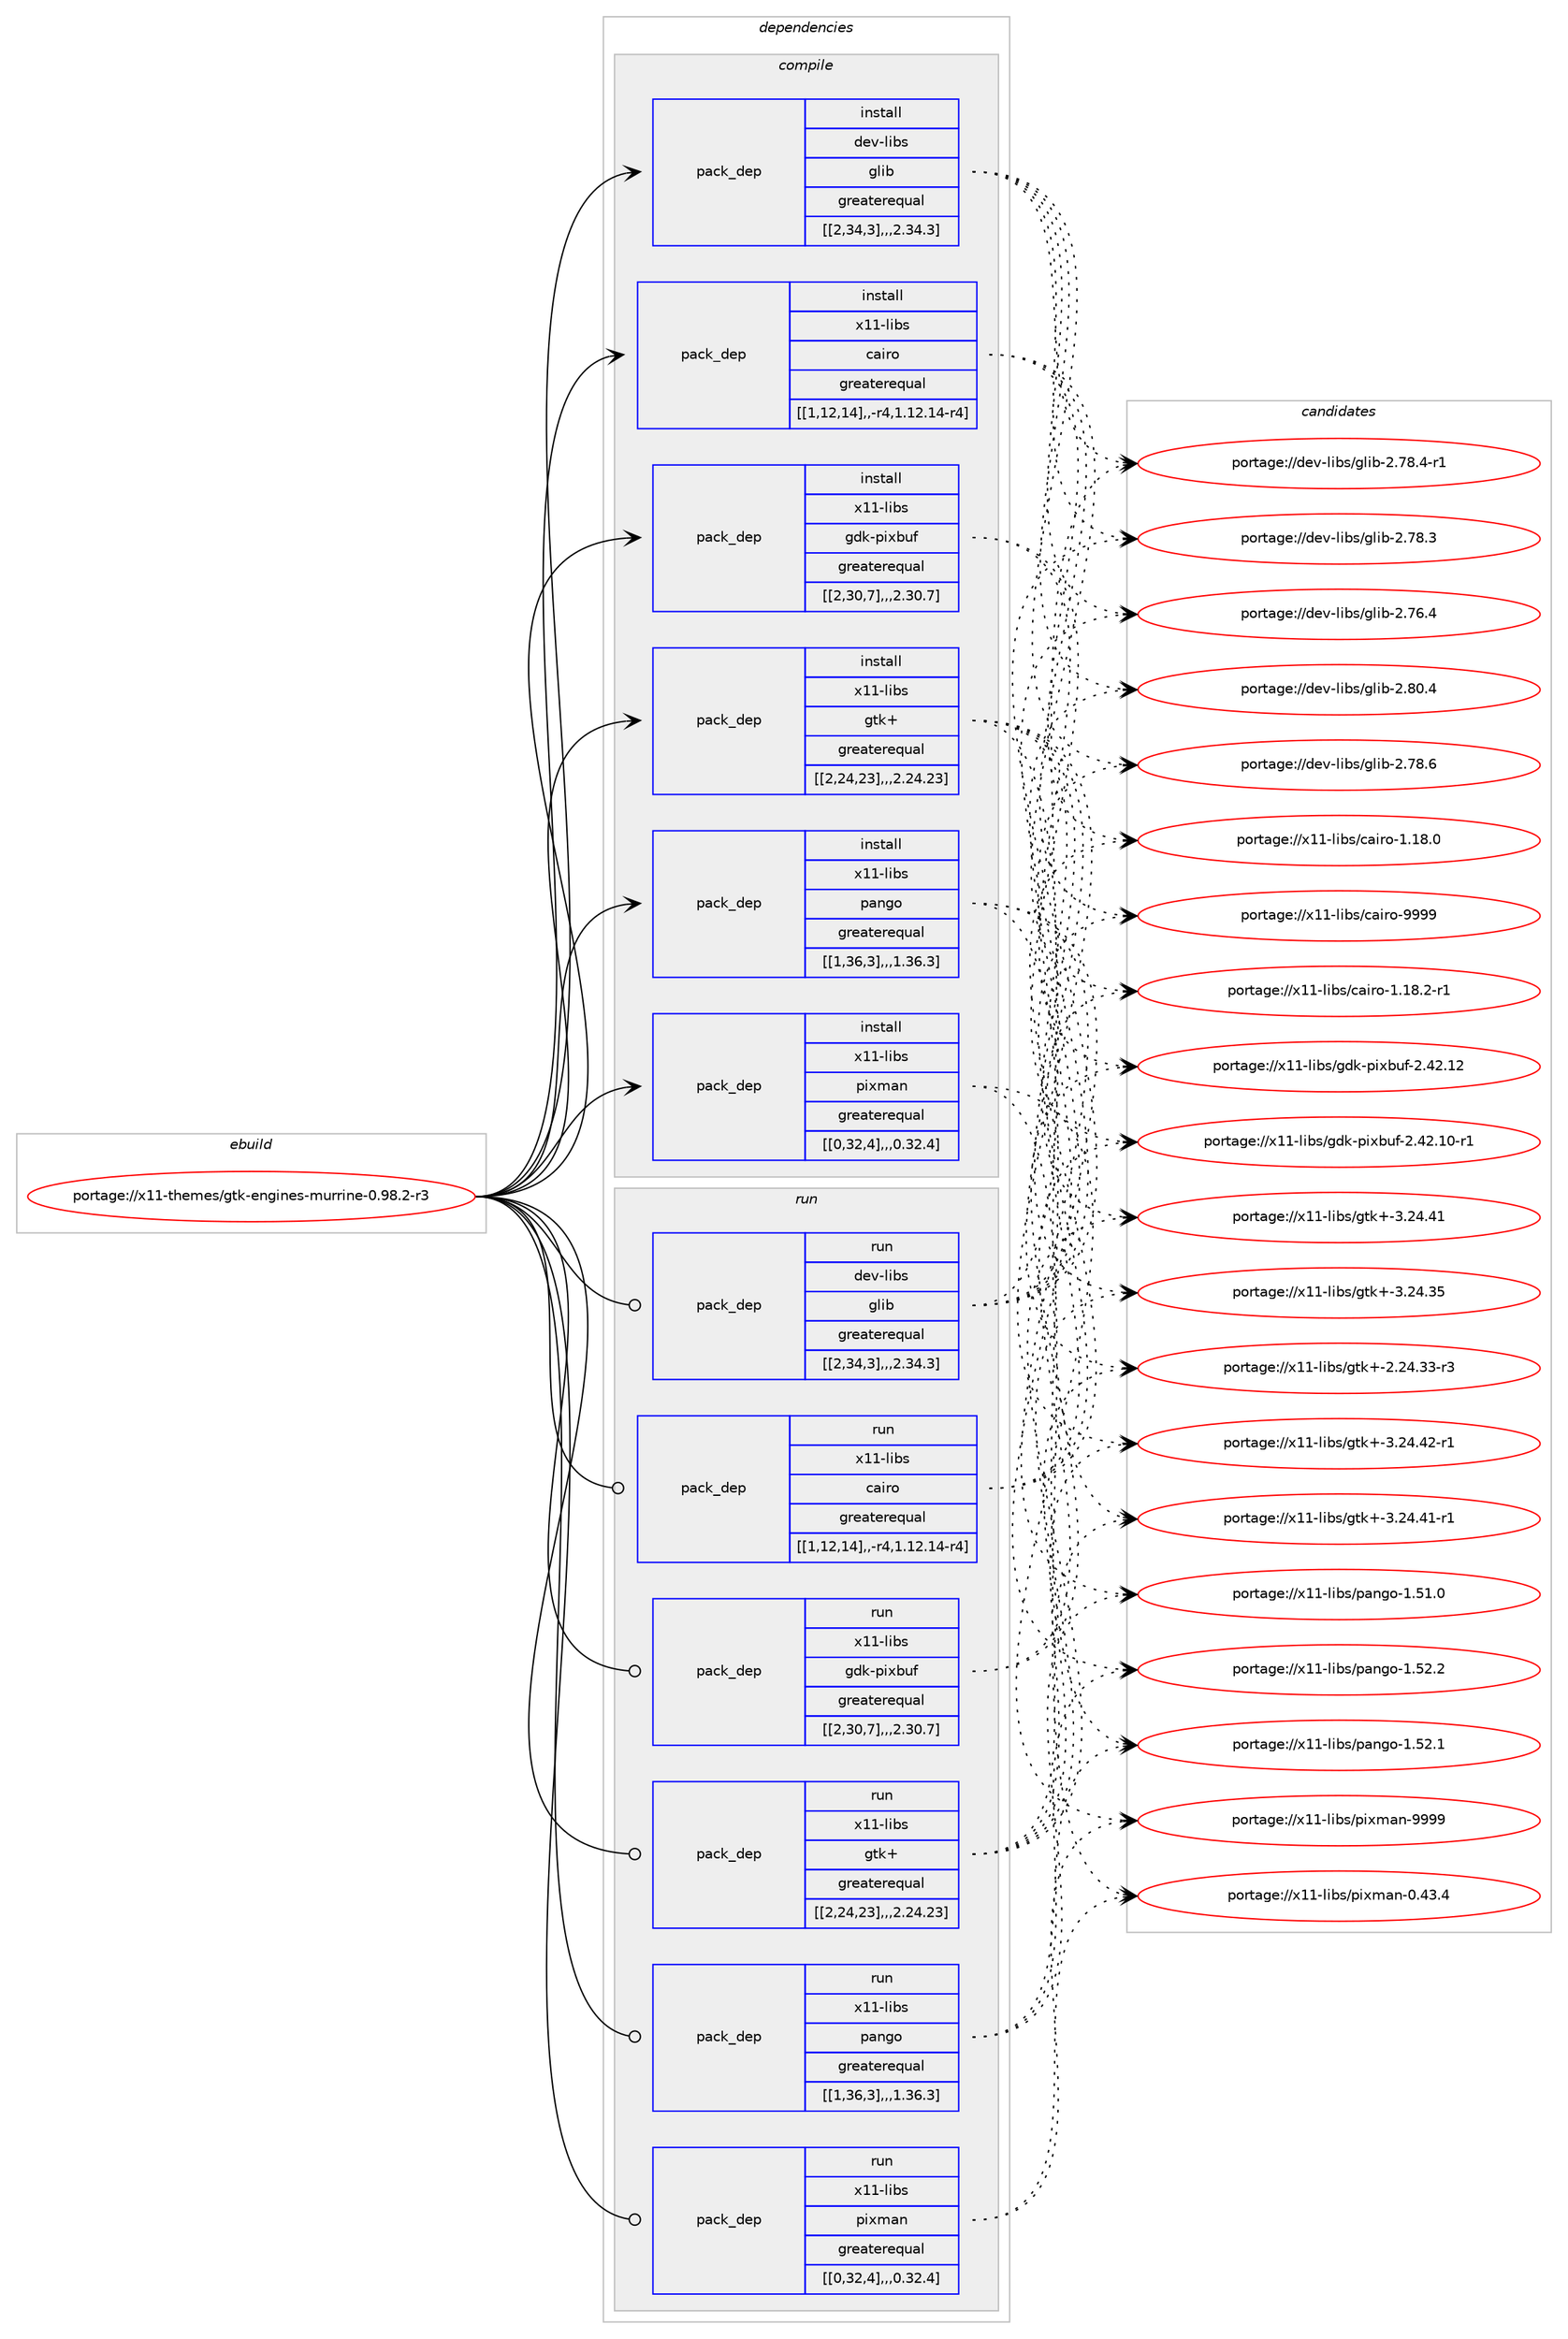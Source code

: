 digraph prolog {

# *************
# Graph options
# *************

newrank=true;
concentrate=true;
compound=true;
graph [rankdir=LR,fontname=Helvetica,fontsize=10,ranksep=1.5];#, ranksep=2.5, nodesep=0.2];
edge  [arrowhead=vee];
node  [fontname=Helvetica,fontsize=10];

# **********
# The ebuild
# **********

subgraph cluster_leftcol {
color=gray;
label=<<i>ebuild</i>>;
id [label="portage://x11-themes/gtk-engines-murrine-0.98.2-r3", color=red, width=4, href="../x11-themes/gtk-engines-murrine-0.98.2-r3.svg"];
}

# ****************
# The dependencies
# ****************

subgraph cluster_midcol {
color=gray;
label=<<i>dependencies</i>>;
subgraph cluster_compile {
fillcolor="#eeeeee";
style=filled;
label=<<i>compile</i>>;
subgraph pack358023 {
dependency492245 [label=<<TABLE BORDER="0" CELLBORDER="1" CELLSPACING="0" CELLPADDING="4" WIDTH="220"><TR><TD ROWSPAN="6" CELLPADDING="30">pack_dep</TD></TR><TR><TD WIDTH="110">install</TD></TR><TR><TD>dev-libs</TD></TR><TR><TD>glib</TD></TR><TR><TD>greaterequal</TD></TR><TR><TD>[[2,34,3],,,2.34.3]</TD></TR></TABLE>>, shape=none, color=blue];
}
id:e -> dependency492245:w [weight=20,style="solid",arrowhead="vee"];
subgraph pack358045 {
dependency492267 [label=<<TABLE BORDER="0" CELLBORDER="1" CELLSPACING="0" CELLPADDING="4" WIDTH="220"><TR><TD ROWSPAN="6" CELLPADDING="30">pack_dep</TD></TR><TR><TD WIDTH="110">install</TD></TR><TR><TD>x11-libs</TD></TR><TR><TD>cairo</TD></TR><TR><TD>greaterequal</TD></TR><TR><TD>[[1,12,14],,-r4,1.12.14-r4]</TD></TR></TABLE>>, shape=none, color=blue];
}
id:e -> dependency492267:w [weight=20,style="solid",arrowhead="vee"];
subgraph pack358069 {
dependency492279 [label=<<TABLE BORDER="0" CELLBORDER="1" CELLSPACING="0" CELLPADDING="4" WIDTH="220"><TR><TD ROWSPAN="6" CELLPADDING="30">pack_dep</TD></TR><TR><TD WIDTH="110">install</TD></TR><TR><TD>x11-libs</TD></TR><TR><TD>gdk-pixbuf</TD></TR><TR><TD>greaterequal</TD></TR><TR><TD>[[2,30,7],,,2.30.7]</TD></TR></TABLE>>, shape=none, color=blue];
}
id:e -> dependency492279:w [weight=20,style="solid",arrowhead="vee"];
subgraph pack358082 {
dependency492347 [label=<<TABLE BORDER="0" CELLBORDER="1" CELLSPACING="0" CELLPADDING="4" WIDTH="220"><TR><TD ROWSPAN="6" CELLPADDING="30">pack_dep</TD></TR><TR><TD WIDTH="110">install</TD></TR><TR><TD>x11-libs</TD></TR><TR><TD>gtk+</TD></TR><TR><TD>greaterequal</TD></TR><TR><TD>[[2,24,23],,,2.24.23]</TD></TR></TABLE>>, shape=none, color=blue];
}
id:e -> dependency492347:w [weight=20,style="solid",arrowhead="vee"];
subgraph pack358132 {
dependency492361 [label=<<TABLE BORDER="0" CELLBORDER="1" CELLSPACING="0" CELLPADDING="4" WIDTH="220"><TR><TD ROWSPAN="6" CELLPADDING="30">pack_dep</TD></TR><TR><TD WIDTH="110">install</TD></TR><TR><TD>x11-libs</TD></TR><TR><TD>pango</TD></TR><TR><TD>greaterequal</TD></TR><TR><TD>[[1,36,3],,,1.36.3]</TD></TR></TABLE>>, shape=none, color=blue];
}
id:e -> dependency492361:w [weight=20,style="solid",arrowhead="vee"];
subgraph pack358145 {
dependency492375 [label=<<TABLE BORDER="0" CELLBORDER="1" CELLSPACING="0" CELLPADDING="4" WIDTH="220"><TR><TD ROWSPAN="6" CELLPADDING="30">pack_dep</TD></TR><TR><TD WIDTH="110">install</TD></TR><TR><TD>x11-libs</TD></TR><TR><TD>pixman</TD></TR><TR><TD>greaterequal</TD></TR><TR><TD>[[0,32,4],,,0.32.4]</TD></TR></TABLE>>, shape=none, color=blue];
}
id:e -> dependency492375:w [weight=20,style="solid",arrowhead="vee"];
}
subgraph cluster_compileandrun {
fillcolor="#eeeeee";
style=filled;
label=<<i>compile and run</i>>;
}
subgraph cluster_run {
fillcolor="#eeeeee";
style=filled;
label=<<i>run</i>>;
subgraph pack358151 {
dependency492391 [label=<<TABLE BORDER="0" CELLBORDER="1" CELLSPACING="0" CELLPADDING="4" WIDTH="220"><TR><TD ROWSPAN="6" CELLPADDING="30">pack_dep</TD></TR><TR><TD WIDTH="110">run</TD></TR><TR><TD>dev-libs</TD></TR><TR><TD>glib</TD></TR><TR><TD>greaterequal</TD></TR><TR><TD>[[2,34,3],,,2.34.3]</TD></TR></TABLE>>, shape=none, color=blue];
}
id:e -> dependency492391:w [weight=20,style="solid",arrowhead="odot"];
subgraph pack358175 {
dependency492418 [label=<<TABLE BORDER="0" CELLBORDER="1" CELLSPACING="0" CELLPADDING="4" WIDTH="220"><TR><TD ROWSPAN="6" CELLPADDING="30">pack_dep</TD></TR><TR><TD WIDTH="110">run</TD></TR><TR><TD>x11-libs</TD></TR><TR><TD>cairo</TD></TR><TR><TD>greaterequal</TD></TR><TR><TD>[[1,12,14],,-r4,1.12.14-r4]</TD></TR></TABLE>>, shape=none, color=blue];
}
id:e -> dependency492418:w [weight=20,style="solid",arrowhead="odot"];
subgraph pack358225 {
dependency492484 [label=<<TABLE BORDER="0" CELLBORDER="1" CELLSPACING="0" CELLPADDING="4" WIDTH="220"><TR><TD ROWSPAN="6" CELLPADDING="30">pack_dep</TD></TR><TR><TD WIDTH="110">run</TD></TR><TR><TD>x11-libs</TD></TR><TR><TD>gdk-pixbuf</TD></TR><TR><TD>greaterequal</TD></TR><TR><TD>[[2,30,7],,,2.30.7]</TD></TR></TABLE>>, shape=none, color=blue];
}
id:e -> dependency492484:w [weight=20,style="solid",arrowhead="odot"];
subgraph pack358251 {
dependency492523 [label=<<TABLE BORDER="0" CELLBORDER="1" CELLSPACING="0" CELLPADDING="4" WIDTH="220"><TR><TD ROWSPAN="6" CELLPADDING="30">pack_dep</TD></TR><TR><TD WIDTH="110">run</TD></TR><TR><TD>x11-libs</TD></TR><TR><TD>gtk+</TD></TR><TR><TD>greaterequal</TD></TR><TR><TD>[[2,24,23],,,2.24.23]</TD></TR></TABLE>>, shape=none, color=blue];
}
id:e -> dependency492523:w [weight=20,style="solid",arrowhead="odot"];
subgraph pack358276 {
dependency492534 [label=<<TABLE BORDER="0" CELLBORDER="1" CELLSPACING="0" CELLPADDING="4" WIDTH="220"><TR><TD ROWSPAN="6" CELLPADDING="30">pack_dep</TD></TR><TR><TD WIDTH="110">run</TD></TR><TR><TD>x11-libs</TD></TR><TR><TD>pango</TD></TR><TR><TD>greaterequal</TD></TR><TR><TD>[[1,36,3],,,1.36.3]</TD></TR></TABLE>>, shape=none, color=blue];
}
id:e -> dependency492534:w [weight=20,style="solid",arrowhead="odot"];
subgraph pack358281 {
dependency492547 [label=<<TABLE BORDER="0" CELLBORDER="1" CELLSPACING="0" CELLPADDING="4" WIDTH="220"><TR><TD ROWSPAN="6" CELLPADDING="30">pack_dep</TD></TR><TR><TD WIDTH="110">run</TD></TR><TR><TD>x11-libs</TD></TR><TR><TD>pixman</TD></TR><TR><TD>greaterequal</TD></TR><TR><TD>[[0,32,4],,,0.32.4]</TD></TR></TABLE>>, shape=none, color=blue];
}
id:e -> dependency492547:w [weight=20,style="solid",arrowhead="odot"];
}
}

# **************
# The candidates
# **************

subgraph cluster_choices {
rank=same;
color=gray;
label=<<i>candidates</i>>;

subgraph choice357670 {
color=black;
nodesep=1;
choice1001011184510810598115471031081059845504656484652 [label="portage://dev-libs/glib-2.80.4", color=red, width=4,href="../dev-libs/glib-2.80.4.svg"];
choice1001011184510810598115471031081059845504655564654 [label="portage://dev-libs/glib-2.78.6", color=red, width=4,href="../dev-libs/glib-2.78.6.svg"];
choice10010111845108105981154710310810598455046555646524511449 [label="portage://dev-libs/glib-2.78.4-r1", color=red, width=4,href="../dev-libs/glib-2.78.4-r1.svg"];
choice1001011184510810598115471031081059845504655564651 [label="portage://dev-libs/glib-2.78.3", color=red, width=4,href="../dev-libs/glib-2.78.3.svg"];
choice1001011184510810598115471031081059845504655544652 [label="portage://dev-libs/glib-2.76.4", color=red, width=4,href="../dev-libs/glib-2.76.4.svg"];
dependency492245:e -> choice1001011184510810598115471031081059845504656484652:w [style=dotted,weight="100"];
dependency492245:e -> choice1001011184510810598115471031081059845504655564654:w [style=dotted,weight="100"];
dependency492245:e -> choice10010111845108105981154710310810598455046555646524511449:w [style=dotted,weight="100"];
dependency492245:e -> choice1001011184510810598115471031081059845504655564651:w [style=dotted,weight="100"];
dependency492245:e -> choice1001011184510810598115471031081059845504655544652:w [style=dotted,weight="100"];
}
subgraph choice357674 {
color=black;
nodesep=1;
choice120494945108105981154799971051141114557575757 [label="portage://x11-libs/cairo-9999", color=red, width=4,href="../x11-libs/cairo-9999.svg"];
choice12049494510810598115479997105114111454946495646504511449 [label="portage://x11-libs/cairo-1.18.2-r1", color=red, width=4,href="../x11-libs/cairo-1.18.2-r1.svg"];
choice1204949451081059811547999710511411145494649564648 [label="portage://x11-libs/cairo-1.18.0", color=red, width=4,href="../x11-libs/cairo-1.18.0.svg"];
dependency492267:e -> choice120494945108105981154799971051141114557575757:w [style=dotted,weight="100"];
dependency492267:e -> choice12049494510810598115479997105114111454946495646504511449:w [style=dotted,weight="100"];
dependency492267:e -> choice1204949451081059811547999710511411145494649564648:w [style=dotted,weight="100"];
}
subgraph choice357703 {
color=black;
nodesep=1;
choice120494945108105981154710310010745112105120981171024550465250464950 [label="portage://x11-libs/gdk-pixbuf-2.42.12", color=red, width=4,href="../x11-libs/gdk-pixbuf-2.42.12.svg"];
choice1204949451081059811547103100107451121051209811710245504652504649484511449 [label="portage://x11-libs/gdk-pixbuf-2.42.10-r1", color=red, width=4,href="../x11-libs/gdk-pixbuf-2.42.10-r1.svg"];
dependency492279:e -> choice120494945108105981154710310010745112105120981171024550465250464950:w [style=dotted,weight="100"];
dependency492279:e -> choice1204949451081059811547103100107451121051209811710245504652504649484511449:w [style=dotted,weight="100"];
}
subgraph choice357711 {
color=black;
nodesep=1;
choice12049494510810598115471031161074345514650524652504511449 [label="portage://x11-libs/gtk+-3.24.42-r1", color=red, width=4,href="../x11-libs/gtk+-3.24.42-r1.svg"];
choice12049494510810598115471031161074345514650524652494511449 [label="portage://x11-libs/gtk+-3.24.41-r1", color=red, width=4,href="../x11-libs/gtk+-3.24.41-r1.svg"];
choice1204949451081059811547103116107434551465052465249 [label="portage://x11-libs/gtk+-3.24.41", color=red, width=4,href="../x11-libs/gtk+-3.24.41.svg"];
choice1204949451081059811547103116107434551465052465153 [label="portage://x11-libs/gtk+-3.24.35", color=red, width=4,href="../x11-libs/gtk+-3.24.35.svg"];
choice12049494510810598115471031161074345504650524651514511451 [label="portage://x11-libs/gtk+-2.24.33-r3", color=red, width=4,href="../x11-libs/gtk+-2.24.33-r3.svg"];
dependency492347:e -> choice12049494510810598115471031161074345514650524652504511449:w [style=dotted,weight="100"];
dependency492347:e -> choice12049494510810598115471031161074345514650524652494511449:w [style=dotted,weight="100"];
dependency492347:e -> choice1204949451081059811547103116107434551465052465249:w [style=dotted,weight="100"];
dependency492347:e -> choice1204949451081059811547103116107434551465052465153:w [style=dotted,weight="100"];
dependency492347:e -> choice12049494510810598115471031161074345504650524651514511451:w [style=dotted,weight="100"];
}
subgraph choice357725 {
color=black;
nodesep=1;
choice12049494510810598115471129711010311145494653504650 [label="portage://x11-libs/pango-1.52.2", color=red, width=4,href="../x11-libs/pango-1.52.2.svg"];
choice12049494510810598115471129711010311145494653504649 [label="portage://x11-libs/pango-1.52.1", color=red, width=4,href="../x11-libs/pango-1.52.1.svg"];
choice12049494510810598115471129711010311145494653494648 [label="portage://x11-libs/pango-1.51.0", color=red, width=4,href="../x11-libs/pango-1.51.0.svg"];
dependency492361:e -> choice12049494510810598115471129711010311145494653504650:w [style=dotted,weight="100"];
dependency492361:e -> choice12049494510810598115471129711010311145494653504649:w [style=dotted,weight="100"];
dependency492361:e -> choice12049494510810598115471129711010311145494653494648:w [style=dotted,weight="100"];
}
subgraph choice357730 {
color=black;
nodesep=1;
choice1204949451081059811547112105120109971104557575757 [label="portage://x11-libs/pixman-9999", color=red, width=4,href="../x11-libs/pixman-9999.svg"];
choice12049494510810598115471121051201099711045484652514652 [label="portage://x11-libs/pixman-0.43.4", color=red, width=4,href="../x11-libs/pixman-0.43.4.svg"];
dependency492375:e -> choice1204949451081059811547112105120109971104557575757:w [style=dotted,weight="100"];
dependency492375:e -> choice12049494510810598115471121051201099711045484652514652:w [style=dotted,weight="100"];
}
subgraph choice357734 {
color=black;
nodesep=1;
choice1001011184510810598115471031081059845504656484652 [label="portage://dev-libs/glib-2.80.4", color=red, width=4,href="../dev-libs/glib-2.80.4.svg"];
choice1001011184510810598115471031081059845504655564654 [label="portage://dev-libs/glib-2.78.6", color=red, width=4,href="../dev-libs/glib-2.78.6.svg"];
choice10010111845108105981154710310810598455046555646524511449 [label="portage://dev-libs/glib-2.78.4-r1", color=red, width=4,href="../dev-libs/glib-2.78.4-r1.svg"];
choice1001011184510810598115471031081059845504655564651 [label="portage://dev-libs/glib-2.78.3", color=red, width=4,href="../dev-libs/glib-2.78.3.svg"];
choice1001011184510810598115471031081059845504655544652 [label="portage://dev-libs/glib-2.76.4", color=red, width=4,href="../dev-libs/glib-2.76.4.svg"];
dependency492391:e -> choice1001011184510810598115471031081059845504656484652:w [style=dotted,weight="100"];
dependency492391:e -> choice1001011184510810598115471031081059845504655564654:w [style=dotted,weight="100"];
dependency492391:e -> choice10010111845108105981154710310810598455046555646524511449:w [style=dotted,weight="100"];
dependency492391:e -> choice1001011184510810598115471031081059845504655564651:w [style=dotted,weight="100"];
dependency492391:e -> choice1001011184510810598115471031081059845504655544652:w [style=dotted,weight="100"];
}
subgraph choice357746 {
color=black;
nodesep=1;
choice120494945108105981154799971051141114557575757 [label="portage://x11-libs/cairo-9999", color=red, width=4,href="../x11-libs/cairo-9999.svg"];
choice12049494510810598115479997105114111454946495646504511449 [label="portage://x11-libs/cairo-1.18.2-r1", color=red, width=4,href="../x11-libs/cairo-1.18.2-r1.svg"];
choice1204949451081059811547999710511411145494649564648 [label="portage://x11-libs/cairo-1.18.0", color=red, width=4,href="../x11-libs/cairo-1.18.0.svg"];
dependency492418:e -> choice120494945108105981154799971051141114557575757:w [style=dotted,weight="100"];
dependency492418:e -> choice12049494510810598115479997105114111454946495646504511449:w [style=dotted,weight="100"];
dependency492418:e -> choice1204949451081059811547999710511411145494649564648:w [style=dotted,weight="100"];
}
subgraph choice357764 {
color=black;
nodesep=1;
choice120494945108105981154710310010745112105120981171024550465250464950 [label="portage://x11-libs/gdk-pixbuf-2.42.12", color=red, width=4,href="../x11-libs/gdk-pixbuf-2.42.12.svg"];
choice1204949451081059811547103100107451121051209811710245504652504649484511449 [label="portage://x11-libs/gdk-pixbuf-2.42.10-r1", color=red, width=4,href="../x11-libs/gdk-pixbuf-2.42.10-r1.svg"];
dependency492484:e -> choice120494945108105981154710310010745112105120981171024550465250464950:w [style=dotted,weight="100"];
dependency492484:e -> choice1204949451081059811547103100107451121051209811710245504652504649484511449:w [style=dotted,weight="100"];
}
subgraph choice357767 {
color=black;
nodesep=1;
choice12049494510810598115471031161074345514650524652504511449 [label="portage://x11-libs/gtk+-3.24.42-r1", color=red, width=4,href="../x11-libs/gtk+-3.24.42-r1.svg"];
choice12049494510810598115471031161074345514650524652494511449 [label="portage://x11-libs/gtk+-3.24.41-r1", color=red, width=4,href="../x11-libs/gtk+-3.24.41-r1.svg"];
choice1204949451081059811547103116107434551465052465249 [label="portage://x11-libs/gtk+-3.24.41", color=red, width=4,href="../x11-libs/gtk+-3.24.41.svg"];
choice1204949451081059811547103116107434551465052465153 [label="portage://x11-libs/gtk+-3.24.35", color=red, width=4,href="../x11-libs/gtk+-3.24.35.svg"];
choice12049494510810598115471031161074345504650524651514511451 [label="portage://x11-libs/gtk+-2.24.33-r3", color=red, width=4,href="../x11-libs/gtk+-2.24.33-r3.svg"];
dependency492523:e -> choice12049494510810598115471031161074345514650524652504511449:w [style=dotted,weight="100"];
dependency492523:e -> choice12049494510810598115471031161074345514650524652494511449:w [style=dotted,weight="100"];
dependency492523:e -> choice1204949451081059811547103116107434551465052465249:w [style=dotted,weight="100"];
dependency492523:e -> choice1204949451081059811547103116107434551465052465153:w [style=dotted,weight="100"];
dependency492523:e -> choice12049494510810598115471031161074345504650524651514511451:w [style=dotted,weight="100"];
}
subgraph choice357787 {
color=black;
nodesep=1;
choice12049494510810598115471129711010311145494653504650 [label="portage://x11-libs/pango-1.52.2", color=red, width=4,href="../x11-libs/pango-1.52.2.svg"];
choice12049494510810598115471129711010311145494653504649 [label="portage://x11-libs/pango-1.52.1", color=red, width=4,href="../x11-libs/pango-1.52.1.svg"];
choice12049494510810598115471129711010311145494653494648 [label="portage://x11-libs/pango-1.51.0", color=red, width=4,href="../x11-libs/pango-1.51.0.svg"];
dependency492534:e -> choice12049494510810598115471129711010311145494653504650:w [style=dotted,weight="100"];
dependency492534:e -> choice12049494510810598115471129711010311145494653504649:w [style=dotted,weight="100"];
dependency492534:e -> choice12049494510810598115471129711010311145494653494648:w [style=dotted,weight="100"];
}
subgraph choice357791 {
color=black;
nodesep=1;
choice1204949451081059811547112105120109971104557575757 [label="portage://x11-libs/pixman-9999", color=red, width=4,href="../x11-libs/pixman-9999.svg"];
choice12049494510810598115471121051201099711045484652514652 [label="portage://x11-libs/pixman-0.43.4", color=red, width=4,href="../x11-libs/pixman-0.43.4.svg"];
dependency492547:e -> choice1204949451081059811547112105120109971104557575757:w [style=dotted,weight="100"];
dependency492547:e -> choice12049494510810598115471121051201099711045484652514652:w [style=dotted,weight="100"];
}
}

}
